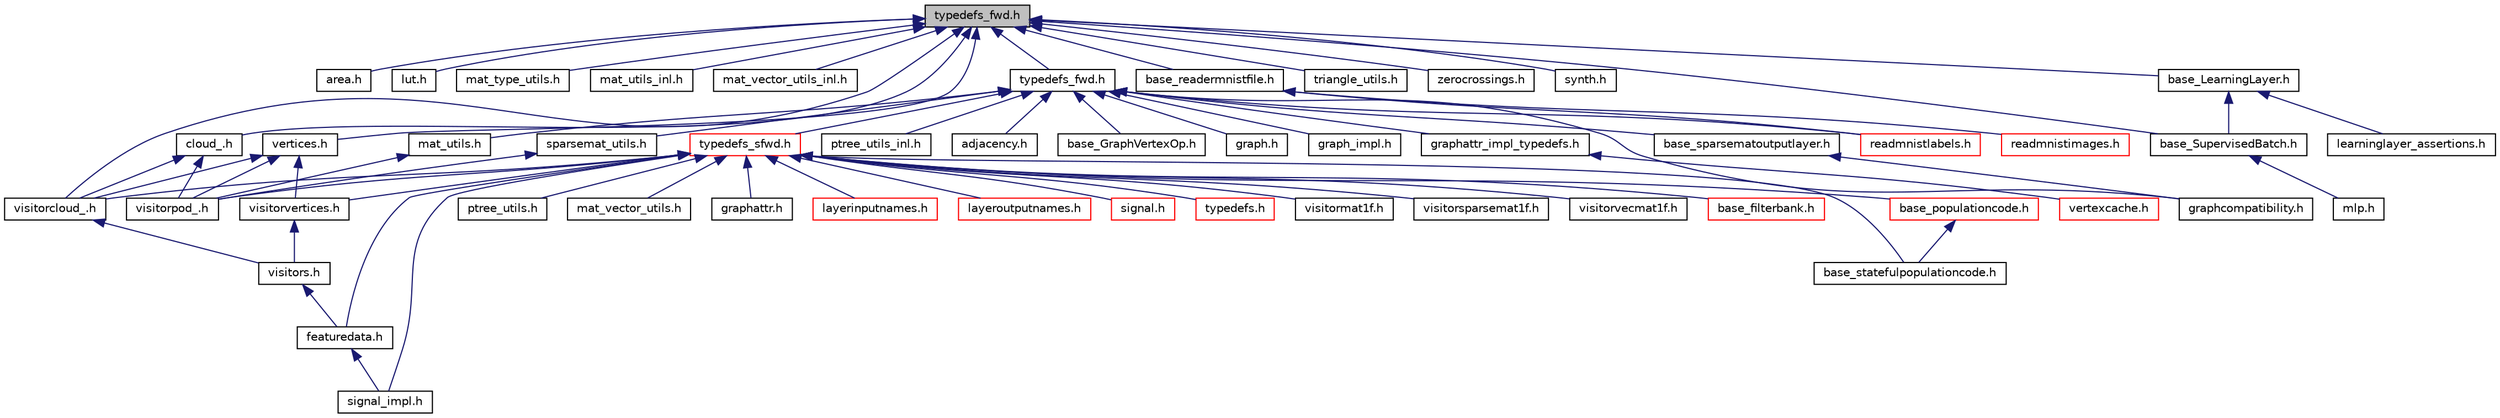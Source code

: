 digraph G
{
  edge [fontname="Helvetica",fontsize="10",labelfontname="Helvetica",labelfontsize="10"];
  node [fontname="Helvetica",fontsize="10",shape=record];
  Node1 [label="typedefs_fwd.h",height=0.2,width=0.4,color="black", fillcolor="grey75", style="filled" fontcolor="black"];
  Node1 -> Node2 [dir="back",color="midnightblue",fontsize="10",style="solid",fontname="Helvetica"];
  Node2 [label="area.h",height=0.2,width=0.4,color="black", fillcolor="white", style="filled",URL="$area_8h.html"];
  Node1 -> Node3 [dir="back",color="midnightblue",fontsize="10",style="solid",fontname="Helvetica"];
  Node3 [label="lut.h",height=0.2,width=0.4,color="black", fillcolor="white", style="filled",URL="$lut_8h.html"];
  Node1 -> Node4 [dir="back",color="midnightblue",fontsize="10",style="solid",fontname="Helvetica"];
  Node4 [label="mat_type_utils.h",height=0.2,width=0.4,color="black", fillcolor="white", style="filled",URL="$mat__type__utils_8h.html"];
  Node1 -> Node5 [dir="back",color="midnightblue",fontsize="10",style="solid",fontname="Helvetica"];
  Node5 [label="mat_utils_inl.h",height=0.2,width=0.4,color="black", fillcolor="white", style="filled",URL="$mat__utils__inl_8h.html"];
  Node1 -> Node6 [dir="back",color="midnightblue",fontsize="10",style="solid",fontname="Helvetica"];
  Node6 [label="mat_vector_utils_inl.h",height=0.2,width=0.4,color="black", fillcolor="white", style="filled",URL="$mat__vector__utils__inl_8h.html"];
  Node1 -> Node7 [dir="back",color="midnightblue",fontsize="10",style="solid",fontname="Helvetica"];
  Node7 [label="cloud_.h",height=0.2,width=0.4,color="black", fillcolor="white", style="filled",URL="$cloud___8h.html"];
  Node7 -> Node8 [dir="back",color="midnightblue",fontsize="10",style="solid",fontname="Helvetica"];
  Node8 [label="visitorcloud_.h",height=0.2,width=0.4,color="black", fillcolor="white", style="filled",URL="$visitorcloud___8h.html"];
  Node8 -> Node9 [dir="back",color="midnightblue",fontsize="10",style="solid",fontname="Helvetica"];
  Node9 [label="visitors.h",height=0.2,width=0.4,color="black", fillcolor="white", style="filled",URL="$visitors_8h.html"];
  Node9 -> Node10 [dir="back",color="midnightblue",fontsize="10",style="solid",fontname="Helvetica"];
  Node10 [label="featuredata.h",height=0.2,width=0.4,color="black", fillcolor="white", style="filled",URL="$featuredata_8h.html"];
  Node10 -> Node11 [dir="back",color="midnightblue",fontsize="10",style="solid",fontname="Helvetica"];
  Node11 [label="signal_impl.h",height=0.2,width=0.4,color="black", fillcolor="white", style="filled",URL="$signal__impl_8h.html"];
  Node7 -> Node12 [dir="back",color="midnightblue",fontsize="10",style="solid",fontname="Helvetica"];
  Node12 [label="visitorpod_.h",height=0.2,width=0.4,color="black", fillcolor="white", style="filled",URL="$visitorpod___8h.html"];
  Node1 -> Node13 [dir="back",color="midnightblue",fontsize="10",style="solid",fontname="Helvetica"];
  Node13 [label="triangle_utils.h",height=0.2,width=0.4,color="black", fillcolor="white", style="filled",URL="$triangle__utils_8h.html"];
  Node1 -> Node14 [dir="back",color="midnightblue",fontsize="10",style="solid",fontname="Helvetica"];
  Node14 [label="vertices.h",height=0.2,width=0.4,color="black", fillcolor="white", style="filled",URL="$vertices_8h.html"];
  Node14 -> Node8 [dir="back",color="midnightblue",fontsize="10",style="solid",fontname="Helvetica"];
  Node14 -> Node12 [dir="back",color="midnightblue",fontsize="10",style="solid",fontname="Helvetica"];
  Node14 -> Node15 [dir="back",color="midnightblue",fontsize="10",style="solid",fontname="Helvetica"];
  Node15 [label="visitorvertices.h",height=0.2,width=0.4,color="black", fillcolor="white", style="filled",URL="$visitorvertices_8h.html"];
  Node15 -> Node9 [dir="back",color="midnightblue",fontsize="10",style="solid",fontname="Helvetica"];
  Node1 -> Node16 [dir="back",color="midnightblue",fontsize="10",style="solid",fontname="Helvetica"];
  Node16 [label="typedefs_fwd.h",height=0.2,width=0.4,color="black", fillcolor="white", style="filled",URL="$typedefs__fwd_8h.html"];
  Node16 -> Node17 [dir="back",color="midnightblue",fontsize="10",style="solid",fontname="Helvetica"];
  Node17 [label="ptree_utils_inl.h",height=0.2,width=0.4,color="black", fillcolor="white", style="filled",URL="$ptree__utils__inl_8h.html"];
  Node16 -> Node18 [dir="back",color="midnightblue",fontsize="10",style="solid",fontname="Helvetica"];
  Node18 [label="mat_utils.h",height=0.2,width=0.4,color="black", fillcolor="white", style="filled",URL="$mat__utils_8h.html"];
  Node18 -> Node12 [dir="back",color="midnightblue",fontsize="10",style="solid",fontname="Helvetica"];
  Node16 -> Node19 [dir="back",color="midnightblue",fontsize="10",style="solid",fontname="Helvetica"];
  Node19 [label="sparsemat_utils.h",height=0.2,width=0.4,color="black", fillcolor="white", style="filled",URL="$sparsemat__utils_8h.html"];
  Node19 -> Node12 [dir="back",color="midnightblue",fontsize="10",style="solid",fontname="Helvetica"];
  Node16 -> Node20 [dir="back",color="midnightblue",fontsize="10",style="solid",fontname="Helvetica"];
  Node20 [label="adjacency.h",height=0.2,width=0.4,color="black", fillcolor="white", style="filled",URL="$adjacency_8h.html"];
  Node16 -> Node21 [dir="back",color="midnightblue",fontsize="10",style="solid",fontname="Helvetica"];
  Node21 [label="base_GraphVertexOp.h",height=0.2,width=0.4,color="black", fillcolor="white", style="filled",URL="$base__GraphVertexOp_8h.html"];
  Node16 -> Node22 [dir="back",color="midnightblue",fontsize="10",style="solid",fontname="Helvetica"];
  Node22 [label="graph.h",height=0.2,width=0.4,color="black", fillcolor="white", style="filled",URL="$graph_8h.html"];
  Node16 -> Node23 [dir="back",color="midnightblue",fontsize="10",style="solid",fontname="Helvetica"];
  Node23 [label="graph_impl.h",height=0.2,width=0.4,color="black", fillcolor="white", style="filled",URL="$graph__impl_8h.html"];
  Node16 -> Node24 [dir="back",color="midnightblue",fontsize="10",style="solid",fontname="Helvetica"];
  Node24 [label="graphattr_impl_typedefs.h",height=0.2,width=0.4,color="black", fillcolor="white", style="filled",URL="$graphattr__impl__typedefs_8h.html"];
  Node24 -> Node25 [dir="back",color="midnightblue",fontsize="10",style="solid",fontname="Helvetica"];
  Node25 [label="vertexcache.h",height=0.2,width=0.4,color="red", fillcolor="white", style="filled",URL="$vertexcache_8h.html"];
  Node16 -> Node26 [dir="back",color="midnightblue",fontsize="10",style="solid",fontname="Helvetica"];
  Node26 [label="typedefs_sfwd.h",height=0.2,width=0.4,color="red", fillcolor="white", style="filled",URL="$typedefs__sfwd_8h.html"];
  Node26 -> Node27 [dir="back",color="midnightblue",fontsize="10",style="solid",fontname="Helvetica"];
  Node27 [label="ptree_utils.h",height=0.2,width=0.4,color="black", fillcolor="white", style="filled",URL="$ptree__utils_8h.html"];
  Node26 -> Node28 [dir="back",color="midnightblue",fontsize="10",style="solid",fontname="Helvetica"];
  Node28 [label="mat_vector_utils.h",height=0.2,width=0.4,color="black", fillcolor="white", style="filled",URL="$mat__vector__utils_8h.html"];
  Node26 -> Node10 [dir="back",color="midnightblue",fontsize="10",style="solid",fontname="Helvetica"];
  Node26 -> Node29 [dir="back",color="midnightblue",fontsize="10",style="solid",fontname="Helvetica"];
  Node29 [label="graphattr.h",height=0.2,width=0.4,color="black", fillcolor="white", style="filled",URL="$graphattr_8h.html"];
  Node26 -> Node30 [dir="back",color="midnightblue",fontsize="10",style="solid",fontname="Helvetica"];
  Node30 [label="layerinputnames.h",height=0.2,width=0.4,color="red", fillcolor="white", style="filled",URL="$layerinputnames_8h.html"];
  Node26 -> Node31 [dir="back",color="midnightblue",fontsize="10",style="solid",fontname="Helvetica"];
  Node31 [label="layeroutputnames.h",height=0.2,width=0.4,color="red", fillcolor="white", style="filled",URL="$layeroutputnames_8h.html"];
  Node26 -> Node32 [dir="back",color="midnightblue",fontsize="10",style="solid",fontname="Helvetica"];
  Node32 [label="signal.h",height=0.2,width=0.4,color="red", fillcolor="white", style="filled",URL="$signal_8h.html"];
  Node26 -> Node11 [dir="back",color="midnightblue",fontsize="10",style="solid",fontname="Helvetica"];
  Node26 -> Node33 [dir="back",color="midnightblue",fontsize="10",style="solid",fontname="Helvetica"];
  Node33 [label="typedefs.h",height=0.2,width=0.4,color="red", fillcolor="white", style="filled",URL="$typedefs_8h.html"];
  Node26 -> Node8 [dir="back",color="midnightblue",fontsize="10",style="solid",fontname="Helvetica"];
  Node26 -> Node34 [dir="back",color="midnightblue",fontsize="10",style="solid",fontname="Helvetica"];
  Node34 [label="visitormat1f.h",height=0.2,width=0.4,color="black", fillcolor="white", style="filled",URL="$visitormat1f_8h.html"];
  Node26 -> Node12 [dir="back",color="midnightblue",fontsize="10",style="solid",fontname="Helvetica"];
  Node26 -> Node35 [dir="back",color="midnightblue",fontsize="10",style="solid",fontname="Helvetica"];
  Node35 [label="visitorsparsemat1f.h",height=0.2,width=0.4,color="black", fillcolor="white", style="filled",URL="$visitorsparsemat1f_8h.html"];
  Node26 -> Node36 [dir="back",color="midnightblue",fontsize="10",style="solid",fontname="Helvetica"];
  Node36 [label="visitorvecmat1f.h",height=0.2,width=0.4,color="black", fillcolor="white", style="filled",URL="$visitorvecmat1f_8h.html"];
  Node26 -> Node15 [dir="back",color="midnightblue",fontsize="10",style="solid",fontname="Helvetica"];
  Node26 -> Node37 [dir="back",color="midnightblue",fontsize="10",style="solid",fontname="Helvetica"];
  Node37 [label="base_filterbank.h",height=0.2,width=0.4,color="red", fillcolor="white", style="filled",URL="$base__filterbank_8h.html"];
  Node26 -> Node38 [dir="back",color="midnightblue",fontsize="10",style="solid",fontname="Helvetica"];
  Node38 [label="base_populationcode.h",height=0.2,width=0.4,color="red", fillcolor="white", style="filled",URL="$base__populationcode_8h.html"];
  Node38 -> Node39 [dir="back",color="midnightblue",fontsize="10",style="solid",fontname="Helvetica"];
  Node39 [label="base_statefulpopulationcode.h",height=0.2,width=0.4,color="black", fillcolor="white", style="filled",URL="$base__statefulpopulationcode_8h.html"];
  Node26 -> Node39 [dir="back",color="midnightblue",fontsize="10",style="solid",fontname="Helvetica"];
  Node16 -> Node40 [dir="back",color="midnightblue",fontsize="10",style="solid",fontname="Helvetica"];
  Node40 [label="readmnistlabels.h",height=0.2,width=0.4,color="red", fillcolor="white", style="filled",URL="$readmnistlabels_8h.html"];
  Node16 -> Node41 [dir="back",color="midnightblue",fontsize="10",style="solid",fontname="Helvetica"];
  Node41 [label="graphcompatibility.h",height=0.2,width=0.4,color="black", fillcolor="white", style="filled",URL="$graphcompatibility_8h.html"];
  Node16 -> Node42 [dir="back",color="midnightblue",fontsize="10",style="solid",fontname="Helvetica"];
  Node42 [label="base_sparsematoutputlayer.h",height=0.2,width=0.4,color="black", fillcolor="white", style="filled",URL="$base__sparsematoutputlayer_8h.html"];
  Node42 -> Node41 [dir="back",color="midnightblue",fontsize="10",style="solid",fontname="Helvetica"];
  Node1 -> Node8 [dir="back",color="midnightblue",fontsize="10",style="solid",fontname="Helvetica"];
  Node1 -> Node43 [dir="back",color="midnightblue",fontsize="10",style="solid",fontname="Helvetica"];
  Node43 [label="zerocrossings.h",height=0.2,width=0.4,color="black", fillcolor="white", style="filled",URL="$zerocrossings_8h.html"];
  Node1 -> Node44 [dir="back",color="midnightblue",fontsize="10",style="solid",fontname="Helvetica"];
  Node44 [label="base_readermnistfile.h",height=0.2,width=0.4,color="black", fillcolor="white", style="filled",URL="$base__readermnistfile_8h.html"];
  Node44 -> Node45 [dir="back",color="midnightblue",fontsize="10",style="solid",fontname="Helvetica"];
  Node45 [label="readmnistimages.h",height=0.2,width=0.4,color="red", fillcolor="white", style="filled",URL="$readmnistimages_8h.html"];
  Node44 -> Node40 [dir="back",color="midnightblue",fontsize="10",style="solid",fontname="Helvetica"];
  Node1 -> Node46 [dir="back",color="midnightblue",fontsize="10",style="solid",fontname="Helvetica"];
  Node46 [label="synth.h",height=0.2,width=0.4,color="black", fillcolor="white", style="filled",URL="$synth_8h.html"];
  Node1 -> Node47 [dir="back",color="midnightblue",fontsize="10",style="solid",fontname="Helvetica"];
  Node47 [label="base_LearningLayer.h",height=0.2,width=0.4,color="black", fillcolor="white", style="filled",URL="$base__LearningLayer_8h.html"];
  Node47 -> Node48 [dir="back",color="midnightblue",fontsize="10",style="solid",fontname="Helvetica"];
  Node48 [label="base_SupervisedBatch.h",height=0.2,width=0.4,color="black", fillcolor="white", style="filled",URL="$base__SupervisedBatch_8h.html"];
  Node48 -> Node49 [dir="back",color="midnightblue",fontsize="10",style="solid",fontname="Helvetica"];
  Node49 [label="mlp.h",height=0.2,width=0.4,color="black", fillcolor="white", style="filled",URL="$mlp_8h.html"];
  Node47 -> Node50 [dir="back",color="midnightblue",fontsize="10",style="solid",fontname="Helvetica"];
  Node50 [label="learninglayer_assertions.h",height=0.2,width=0.4,color="black", fillcolor="white", style="filled",URL="$learninglayer__assertions_8h.html"];
  Node1 -> Node48 [dir="back",color="midnightblue",fontsize="10",style="solid",fontname="Helvetica"];
}

